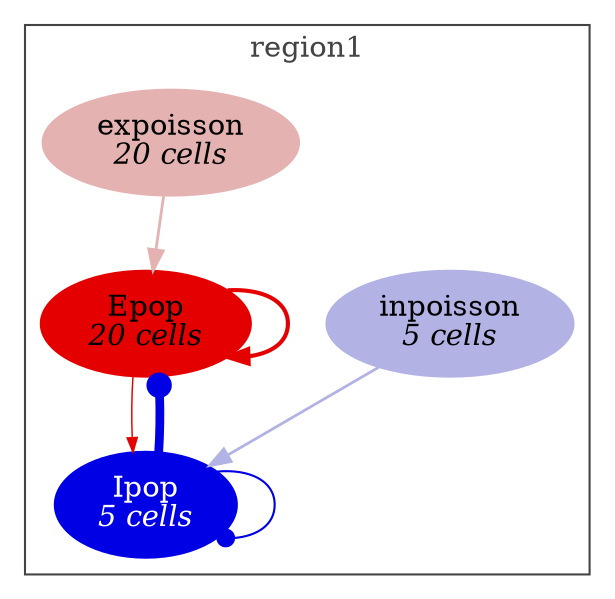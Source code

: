 digraph Example7_Brunel2000 {
	subgraph cluster_region1 {
		color="#444444" fontcolor="#444444"
		label=region1
		node [color="#e50000" fontcolor="#000000" shape=ellipse style=filled]
		Epop [label=<Epop<br/><i>20 cells</i>>]
	}
	subgraph cluster_region1 {
		color="#444444" fontcolor="#444444"
		label=region1
		node [color="#b2b2e5" fontcolor="#000000" shape=ellipse style=filled]
		inpoisson [label=<inpoisson<br/><i>5 cells</i>>]
	}
	subgraph cluster_region1 {
		color="#444444" fontcolor="#444444"
		label=region1
		node [color="#e5b2b2" fontcolor="#000000" shape=ellipse style=filled]
		expoisson [label=<expoisson<br/><i>20 cells</i>>]
	}
	subgraph cluster_region1 {
		color="#444444" fontcolor="#444444"
		label=region1
		node [color="#0000e5" fontcolor="#ffffff" shape=ellipse style=filled]
		Ipop [label=<Ipop<br/><i>5 cells</i>>]
	}
	edge [arrowhead=normal arrowsize=1 color="#e50000" fontcolor="#e50000" penwidth=1.97272727273 style=solid]
	Epop -> Epop
	edge [arrowhead=dot arrowsize=1 color="#0000e5" fontcolor="#0000e5" penwidth=1.01818181818 style=solid]
	Ipop -> Ipop
	edge [arrowhead=normal arrowsize=0.7 color="#e50000" fontcolor="#e50000" penwidth=0.7 style=solid]
	Epop -> Ipop
	edge [arrowhead=dot arrowsize=1 color="#0000e5" fontcolor="#0000e5" penwidth=4.2 style=solid]
	Ipop -> Epop
	edge [arrowhead=normal arrowsize=1 color="#e5b2b2" fontcolor="#e5b2b2" penwidth=1.33636363636 style=solid]
	expoisson -> Epop
	edge [arrowhead=normal arrowsize=1 color="#b2b2e5" fontcolor="#b2b2e5" penwidth=1.33636363636 style=solid]
	inpoisson -> Ipop
}
